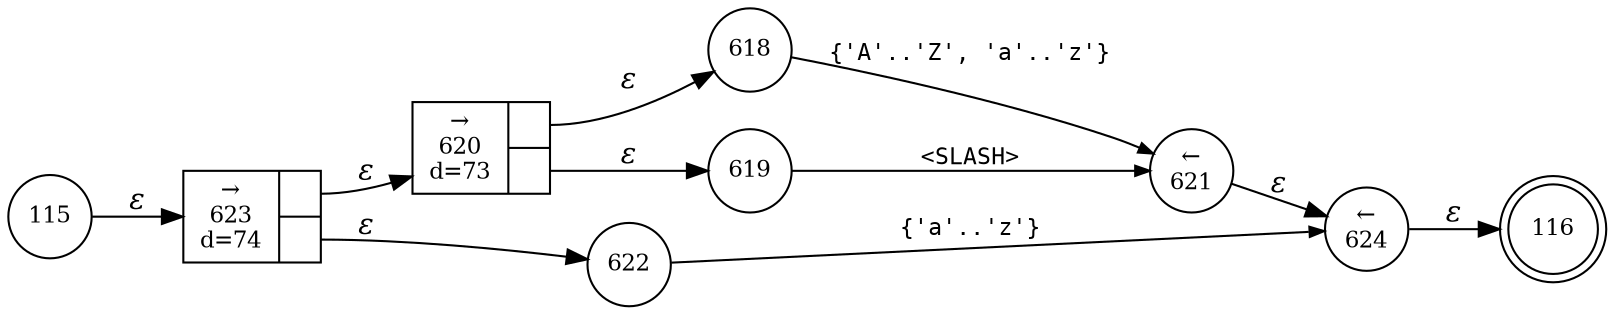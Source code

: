digraph ATN {
rankdir=LR;
s116[fontsize=11, label="116", shape=doublecircle, fixedsize=true, width=.6];
s624[fontsize=11,label="&larr;\n624", shape=circle, fixedsize=true, width=.55, peripheries=1];
s115[fontsize=11,label="115", shape=circle, fixedsize=true, width=.55, peripheries=1];
s618[fontsize=11,label="618", shape=circle, fixedsize=true, width=.55, peripheries=1];
s619[fontsize=11,label="619", shape=circle, fixedsize=true, width=.55, peripheries=1];
s620[fontsize=11,label="{&rarr;\n620\nd=73|{<p0>|<p1>}}", shape=record, fixedsize=false, peripheries=1];
s621[fontsize=11,label="&larr;\n621", shape=circle, fixedsize=true, width=.55, peripheries=1];
s622[fontsize=11,label="622", shape=circle, fixedsize=true, width=.55, peripheries=1];
s623[fontsize=11,label="{&rarr;\n623\nd=74|{<p0>|<p1>}}", shape=record, fixedsize=false, peripheries=1];
s115 -> s623 [fontname="Times-Italic", label="&epsilon;"];
s623:p0 -> s620 [fontname="Times-Italic", label="&epsilon;"];
s623:p1 -> s622 [fontname="Times-Italic", label="&epsilon;"];
s620:p0 -> s618 [fontname="Times-Italic", label="&epsilon;"];
s620:p1 -> s619 [fontname="Times-Italic", label="&epsilon;"];
s622 -> s624 [fontsize=11, fontname="Courier", arrowsize=.7, label = "{'a'..'z'}", arrowhead = normal];
s618 -> s621 [fontsize=11, fontname="Courier", arrowsize=.7, label = "{'A'..'Z', 'a'..'z'}", arrowhead = normal];
s619 -> s621 [fontsize=11, fontname="Courier", arrowsize=.7, label = "<SLASH>", arrowhead = normal];
s624 -> s116 [fontname="Times-Italic", label="&epsilon;"];
s621 -> s624 [fontname="Times-Italic", label="&epsilon;"];
}